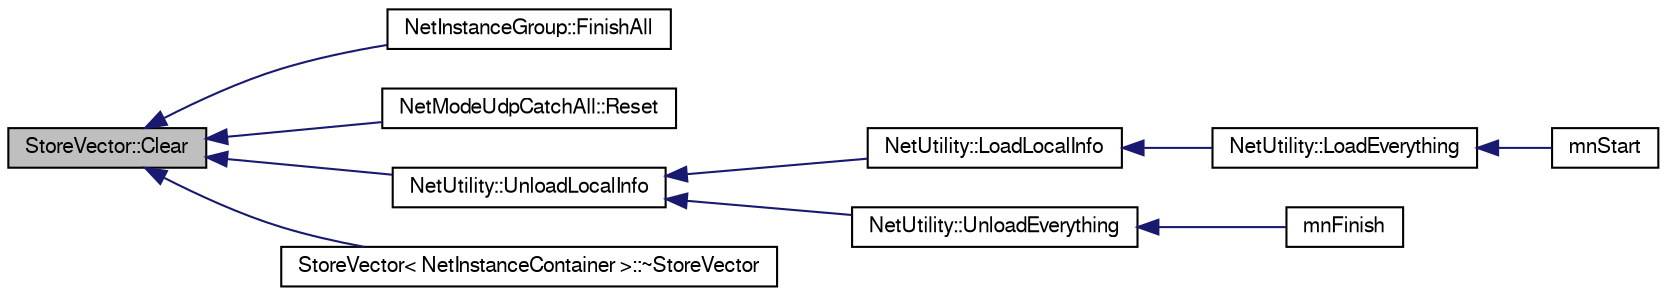 digraph G
{
  edge [fontname="FreeSans",fontsize="10",labelfontname="FreeSans",labelfontsize="10"];
  node [fontname="FreeSans",fontsize="10",shape=record];
  rankdir=LR;
  Node1 [label="StoreVector::Clear",height=0.2,width=0.4,color="black", fillcolor="grey75", style="filled" fontcolor="black"];
  Node1 -> Node2 [dir=back,color="midnightblue",fontsize="10",style="solid",fontname="FreeSans"];
  Node2 [label="NetInstanceGroup::FinishAll",height=0.2,width=0.4,color="black", fillcolor="white", style="filled",URL="$class_net_instance_group.html#a6618aa432b7973aff44819c719ecb63d"];
  Node1 -> Node3 [dir=back,color="midnightblue",fontsize="10",style="solid",fontname="FreeSans"];
  Node3 [label="NetModeUdpCatchAll::Reset",height=0.2,width=0.4,color="black", fillcolor="white", style="filled",URL="$class_net_mode_udp_catch_all.html#a00d7aca63598b6e3c270fd157627885f"];
  Node1 -> Node4 [dir=back,color="midnightblue",fontsize="10",style="solid",fontname="FreeSans"];
  Node4 [label="NetUtility::UnloadLocalInfo",height=0.2,width=0.4,color="black", fillcolor="white", style="filled",URL="$class_net_utility.html#aec9d16aa859066548409b9b692077b49"];
  Node4 -> Node5 [dir=back,color="midnightblue",fontsize="10",style="solid",fontname="FreeSans"];
  Node5 [label="NetUtility::LoadLocalInfo",height=0.2,width=0.4,color="black", fillcolor="white", style="filled",URL="$class_net_utility.html#a4a35e8694ff38e90f3b84c81ac108300"];
  Node5 -> Node6 [dir=back,color="midnightblue",fontsize="10",style="solid",fontname="FreeSans"];
  Node6 [label="NetUtility::LoadEverything",height=0.2,width=0.4,color="black", fillcolor="white", style="filled",URL="$class_net_utility.html#a0e67f2b38e5dd236c597eb6b1a51a39e"];
  Node6 -> Node7 [dir=back,color="midnightblue",fontsize="10",style="solid",fontname="FreeSans"];
  Node7 [label="mnStart",height=0.2,width=0.4,color="black", fillcolor="white", style="filled",URL="$group__proc_commands.html#gac6c722451c4ba1f4077414b1fb80aaeb"];
  Node4 -> Node8 [dir=back,color="midnightblue",fontsize="10",style="solid",fontname="FreeSans"];
  Node8 [label="NetUtility::UnloadEverything",height=0.2,width=0.4,color="black", fillcolor="white", style="filled",URL="$class_net_utility.html#a9f81602db0e4c48e6d9110a32cdf9bdd"];
  Node8 -> Node9 [dir=back,color="midnightblue",fontsize="10",style="solid",fontname="FreeSans"];
  Node9 [label="mnFinish",height=0.2,width=0.4,color="black", fillcolor="white", style="filled",URL="$group__proc_commands.html#gac852ff7aa925290861cbcc1fb95cd874"];
  Node1 -> Node10 [dir=back,color="midnightblue",fontsize="10",style="solid",fontname="FreeSans"];
  Node10 [label="StoreVector\< NetInstanceContainer \>::~StoreVector",height=0.2,width=0.4,color="black", fillcolor="white", style="filled",URL="$class_store_vector.html#a63f709aa54ffd7a991a2c0367adb8ca2"];
}
